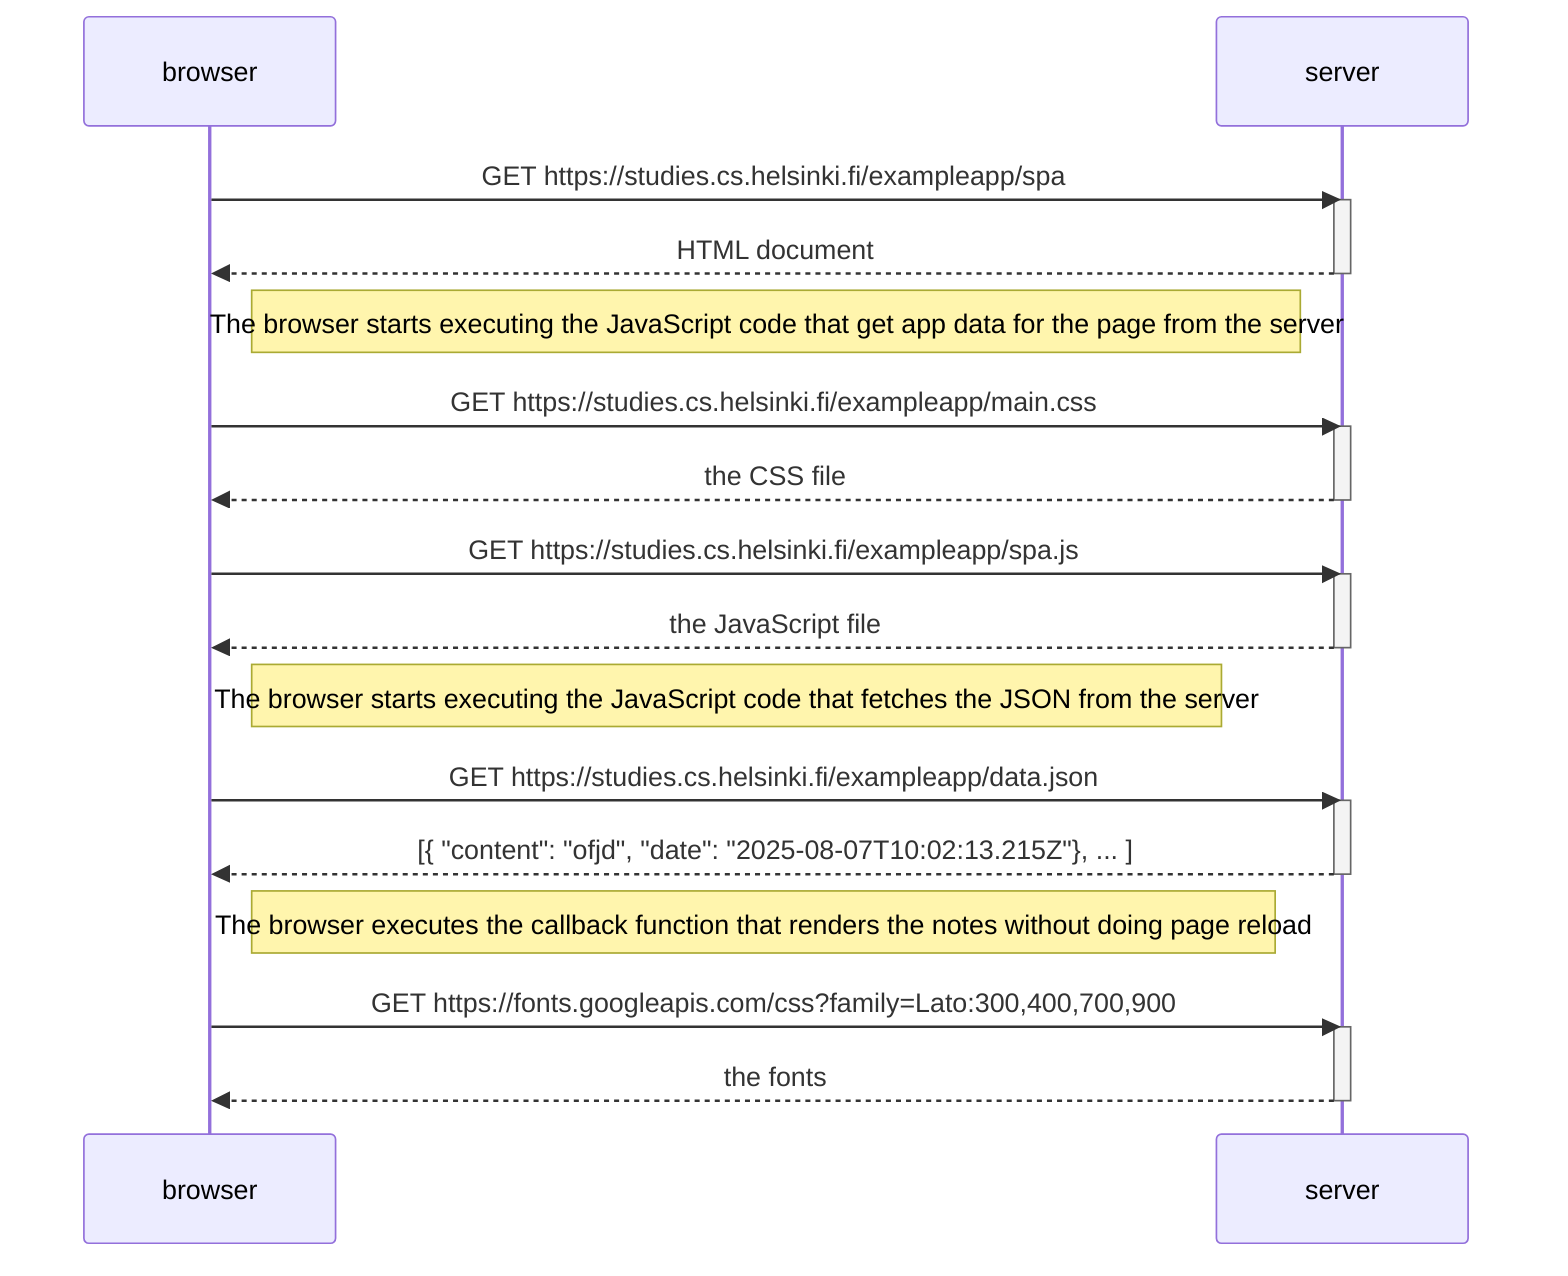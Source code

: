 sequenceDiagram
    participant browser
    participant server

    browser->>server: GET https://studies.cs.helsinki.fi/exampleapp/spa
    activate server
    server-->>browser: HTML document
    deactivate server
    Note right of browser: The browser starts executing the JavaScript code that get app data for the page from the server


    browser->>server: GET https://studies.cs.helsinki.fi/exampleapp/main.css
    activate server
    server-->>browser: the CSS file
    deactivate server

    browser->>server: GET https://studies.cs.helsinki.fi/exampleapp/spa.js
    activate server
    server-->>browser: the JavaScript file
    deactivate server

    Note right of browser: The browser starts executing the JavaScript code that fetches the JSON from the server

    browser->>server: GET https://studies.cs.helsinki.fi/exampleapp/data.json
    activate server
    server-->>browser: [{  "content": "ofjd", "date": "2025-08-07T10:02:13.215Z"}, ... ]
    deactivate server

    Note right of browser: The browser executes the callback function that renders the notes without doing page reload

    browser->>server: GET https://fonts.googleapis.com/css?family=Lato:300,400,700,900
    activate server
    server-->>browser: the fonts
    deactivate server